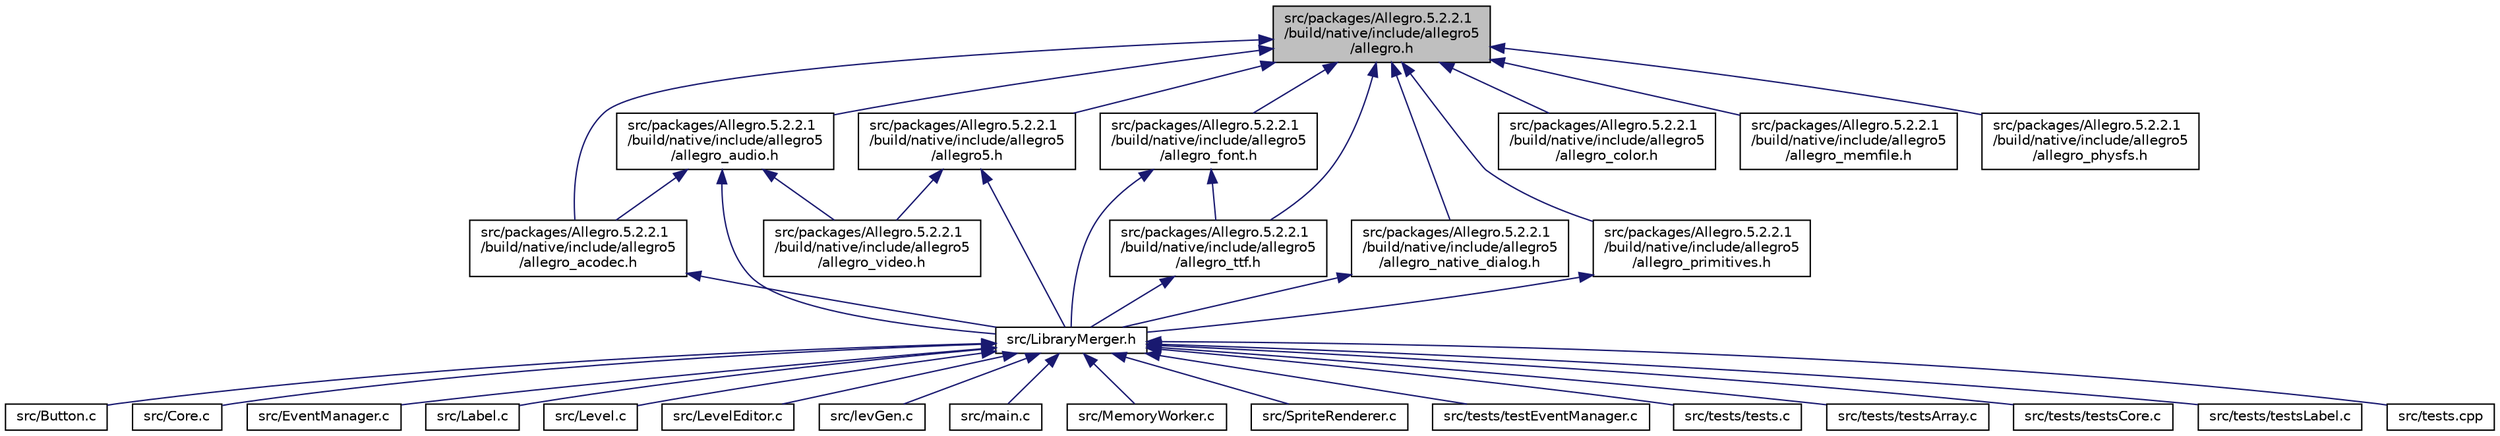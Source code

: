 digraph "src/packages/Allegro.5.2.2.1/build/native/include/allegro5/allegro.h"
{
  edge [fontname="Helvetica",fontsize="10",labelfontname="Helvetica",labelfontsize="10"];
  node [fontname="Helvetica",fontsize="10",shape=record];
  Node55 [label="src/packages/Allegro.5.2.2.1\l/build/native/include/allegro5\l/allegro.h",height=0.2,width=0.4,color="black", fillcolor="grey75", style="filled", fontcolor="black"];
  Node55 -> Node56 [dir="back",color="midnightblue",fontsize="10",style="solid",fontname="Helvetica"];
  Node56 [label="src/packages/Allegro.5.2.2.1\l/build/native/include/allegro5\l/allegro5.h",height=0.2,width=0.4,color="black", fillcolor="white", style="filled",URL="$allegro5_8h.html"];
  Node56 -> Node57 [dir="back",color="midnightblue",fontsize="10",style="solid",fontname="Helvetica"];
  Node57 [label="src/LibraryMerger.h",height=0.2,width=0.4,color="black", fillcolor="white", style="filled",URL="$_library_merger_8h.html"];
  Node57 -> Node58 [dir="back",color="midnightblue",fontsize="10",style="solid",fontname="Helvetica"];
  Node58 [label="src/Button.c",height=0.2,width=0.4,color="black", fillcolor="white", style="filled",URL="$_button_8c.html"];
  Node57 -> Node59 [dir="back",color="midnightblue",fontsize="10",style="solid",fontname="Helvetica"];
  Node59 [label="src/Core.c",height=0.2,width=0.4,color="black", fillcolor="white", style="filled",URL="$_core_8c.html"];
  Node57 -> Node60 [dir="back",color="midnightblue",fontsize="10",style="solid",fontname="Helvetica"];
  Node60 [label="src/EventManager.c",height=0.2,width=0.4,color="black", fillcolor="white", style="filled",URL="$_event_manager_8c.html"];
  Node57 -> Node61 [dir="back",color="midnightblue",fontsize="10",style="solid",fontname="Helvetica"];
  Node61 [label="src/Label.c",height=0.2,width=0.4,color="black", fillcolor="white", style="filled",URL="$_label_8c.html"];
  Node57 -> Node62 [dir="back",color="midnightblue",fontsize="10",style="solid",fontname="Helvetica"];
  Node62 [label="src/Level.c",height=0.2,width=0.4,color="black", fillcolor="white", style="filled",URL="$_level_8c.html"];
  Node57 -> Node63 [dir="back",color="midnightblue",fontsize="10",style="solid",fontname="Helvetica"];
  Node63 [label="src/LevelEditor.c",height=0.2,width=0.4,color="black", fillcolor="white", style="filled",URL="$_level_editor_8c.html"];
  Node57 -> Node64 [dir="back",color="midnightblue",fontsize="10",style="solid",fontname="Helvetica"];
  Node64 [label="src/levGen.c",height=0.2,width=0.4,color="black", fillcolor="white", style="filled",URL="$lev_gen_8c.html"];
  Node57 -> Node65 [dir="back",color="midnightblue",fontsize="10",style="solid",fontname="Helvetica"];
  Node65 [label="src/main.c",height=0.2,width=0.4,color="black", fillcolor="white", style="filled",URL="$main_8c.html"];
  Node57 -> Node66 [dir="back",color="midnightblue",fontsize="10",style="solid",fontname="Helvetica"];
  Node66 [label="src/MemoryWorker.c",height=0.2,width=0.4,color="black", fillcolor="white", style="filled",URL="$_memory_worker_8c.html"];
  Node57 -> Node67 [dir="back",color="midnightblue",fontsize="10",style="solid",fontname="Helvetica"];
  Node67 [label="src/SpriteRenderer.c",height=0.2,width=0.4,color="black", fillcolor="white", style="filled",URL="$_sprite_renderer_8c.html"];
  Node57 -> Node68 [dir="back",color="midnightblue",fontsize="10",style="solid",fontname="Helvetica"];
  Node68 [label="src/tests/testEventManager.c",height=0.2,width=0.4,color="black", fillcolor="white", style="filled",URL="$test_event_manager_8c.html"];
  Node57 -> Node69 [dir="back",color="midnightblue",fontsize="10",style="solid",fontname="Helvetica"];
  Node69 [label="src/tests/tests.c",height=0.2,width=0.4,color="black", fillcolor="white", style="filled",URL="$tests_8c.html"];
  Node57 -> Node70 [dir="back",color="midnightblue",fontsize="10",style="solid",fontname="Helvetica"];
  Node70 [label="src/tests/testsArray.c",height=0.2,width=0.4,color="black", fillcolor="white", style="filled",URL="$tests_array_8c.html"];
  Node57 -> Node71 [dir="back",color="midnightblue",fontsize="10",style="solid",fontname="Helvetica"];
  Node71 [label="src/tests/testsCore.c",height=0.2,width=0.4,color="black", fillcolor="white", style="filled",URL="$tests_core_8c.html"];
  Node57 -> Node72 [dir="back",color="midnightblue",fontsize="10",style="solid",fontname="Helvetica"];
  Node72 [label="src/tests/testsLabel.c",height=0.2,width=0.4,color="black", fillcolor="white", style="filled",URL="$tests_label_8c.html"];
  Node57 -> Node73 [dir="back",color="midnightblue",fontsize="10",style="solid",fontname="Helvetica"];
  Node73 [label="src/tests.cpp",height=0.2,width=0.4,color="black", fillcolor="white", style="filled",URL="$tests_8cpp.html"];
  Node56 -> Node74 [dir="back",color="midnightblue",fontsize="10",style="solid",fontname="Helvetica"];
  Node74 [label="src/packages/Allegro.5.2.2.1\l/build/native/include/allegro5\l/allegro_video.h",height=0.2,width=0.4,color="black", fillcolor="white", style="filled",URL="$allegro__video_8h.html"];
  Node55 -> Node75 [dir="back",color="midnightblue",fontsize="10",style="solid",fontname="Helvetica"];
  Node75 [label="src/packages/Allegro.5.2.2.1\l/build/native/include/allegro5\l/allegro_acodec.h",height=0.2,width=0.4,color="black", fillcolor="white", style="filled",URL="$allegro__acodec_8h.html"];
  Node75 -> Node57 [dir="back",color="midnightblue",fontsize="10",style="solid",fontname="Helvetica"];
  Node55 -> Node76 [dir="back",color="midnightblue",fontsize="10",style="solid",fontname="Helvetica"];
  Node76 [label="src/packages/Allegro.5.2.2.1\l/build/native/include/allegro5\l/allegro_audio.h",height=0.2,width=0.4,color="black", fillcolor="white", style="filled",URL="$allegro__audio_8h.html"];
  Node76 -> Node57 [dir="back",color="midnightblue",fontsize="10",style="solid",fontname="Helvetica"];
  Node76 -> Node75 [dir="back",color="midnightblue",fontsize="10",style="solid",fontname="Helvetica"];
  Node76 -> Node74 [dir="back",color="midnightblue",fontsize="10",style="solid",fontname="Helvetica"];
  Node55 -> Node77 [dir="back",color="midnightblue",fontsize="10",style="solid",fontname="Helvetica"];
  Node77 [label="src/packages/Allegro.5.2.2.1\l/build/native/include/allegro5\l/allegro_color.h",height=0.2,width=0.4,color="black", fillcolor="white", style="filled",URL="$allegro__color_8h.html"];
  Node55 -> Node78 [dir="back",color="midnightblue",fontsize="10",style="solid",fontname="Helvetica"];
  Node78 [label="src/packages/Allegro.5.2.2.1\l/build/native/include/allegro5\l/allegro_font.h",height=0.2,width=0.4,color="black", fillcolor="white", style="filled",URL="$allegro__font_8h.html"];
  Node78 -> Node57 [dir="back",color="midnightblue",fontsize="10",style="solid",fontname="Helvetica"];
  Node78 -> Node79 [dir="back",color="midnightblue",fontsize="10",style="solid",fontname="Helvetica"];
  Node79 [label="src/packages/Allegro.5.2.2.1\l/build/native/include/allegro5\l/allegro_ttf.h",height=0.2,width=0.4,color="black", fillcolor="white", style="filled",URL="$allegro__ttf_8h.html"];
  Node79 -> Node57 [dir="back",color="midnightblue",fontsize="10",style="solid",fontname="Helvetica"];
  Node55 -> Node80 [dir="back",color="midnightblue",fontsize="10",style="solid",fontname="Helvetica"];
  Node80 [label="src/packages/Allegro.5.2.2.1\l/build/native/include/allegro5\l/allegro_memfile.h",height=0.2,width=0.4,color="black", fillcolor="white", style="filled",URL="$allegro__memfile_8h.html"];
  Node55 -> Node81 [dir="back",color="midnightblue",fontsize="10",style="solid",fontname="Helvetica"];
  Node81 [label="src/packages/Allegro.5.2.2.1\l/build/native/include/allegro5\l/allegro_native_dialog.h",height=0.2,width=0.4,color="black", fillcolor="white", style="filled",URL="$allegro__native__dialog_8h.html"];
  Node81 -> Node57 [dir="back",color="midnightblue",fontsize="10",style="solid",fontname="Helvetica"];
  Node55 -> Node82 [dir="back",color="midnightblue",fontsize="10",style="solid",fontname="Helvetica"];
  Node82 [label="src/packages/Allegro.5.2.2.1\l/build/native/include/allegro5\l/allegro_physfs.h",height=0.2,width=0.4,color="black", fillcolor="white", style="filled",URL="$allegro__physfs_8h.html"];
  Node55 -> Node83 [dir="back",color="midnightblue",fontsize="10",style="solid",fontname="Helvetica"];
  Node83 [label="src/packages/Allegro.5.2.2.1\l/build/native/include/allegro5\l/allegro_primitives.h",height=0.2,width=0.4,color="black", fillcolor="white", style="filled",URL="$allegro__primitives_8h.html"];
  Node83 -> Node57 [dir="back",color="midnightblue",fontsize="10",style="solid",fontname="Helvetica"];
  Node55 -> Node79 [dir="back",color="midnightblue",fontsize="10",style="solid",fontname="Helvetica"];
}
